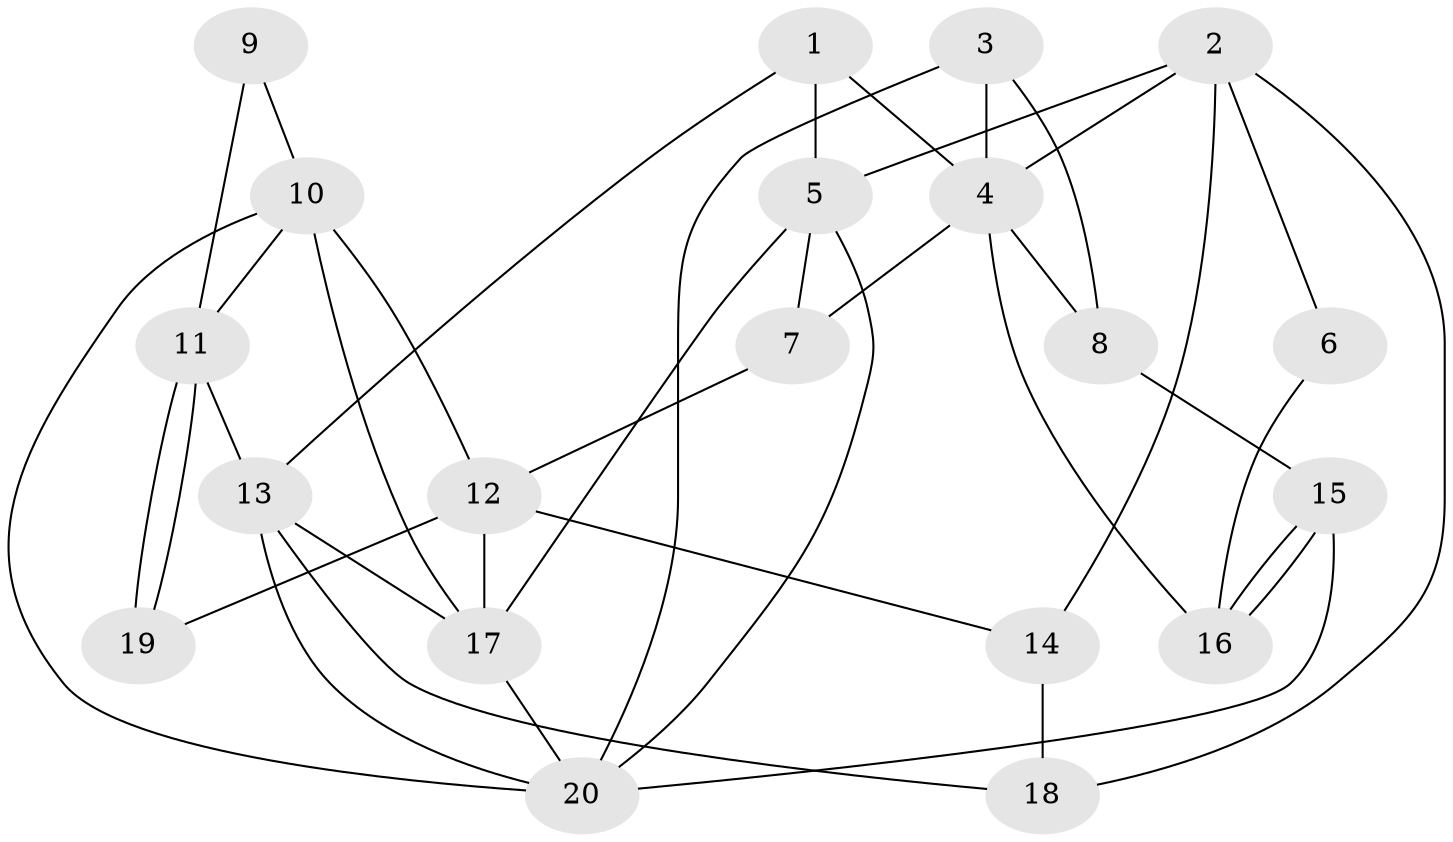 // Generated by graph-tools (version 1.1) at 2025/46/02/15/25 05:46:28]
// undirected, 20 vertices, 40 edges
graph export_dot {
graph [start="1"]
  node [color=gray90,style=filled];
  1;
  2;
  3;
  4;
  5;
  6;
  7;
  8;
  9;
  10;
  11;
  12;
  13;
  14;
  15;
  16;
  17;
  18;
  19;
  20;
  1 -- 5;
  1 -- 13;
  1 -- 4;
  2 -- 5;
  2 -- 4;
  2 -- 6;
  2 -- 14;
  2 -- 18;
  3 -- 20;
  3 -- 8;
  3 -- 4;
  4 -- 7;
  4 -- 8;
  4 -- 16;
  5 -- 17;
  5 -- 20;
  5 -- 7;
  6 -- 16;
  7 -- 12;
  8 -- 15;
  9 -- 11;
  9 -- 10;
  10 -- 11;
  10 -- 12;
  10 -- 17;
  10 -- 20;
  11 -- 13;
  11 -- 19;
  11 -- 19;
  12 -- 17;
  12 -- 14;
  12 -- 19;
  13 -- 18;
  13 -- 17;
  13 -- 20;
  14 -- 18;
  15 -- 20;
  15 -- 16;
  15 -- 16;
  17 -- 20;
}
